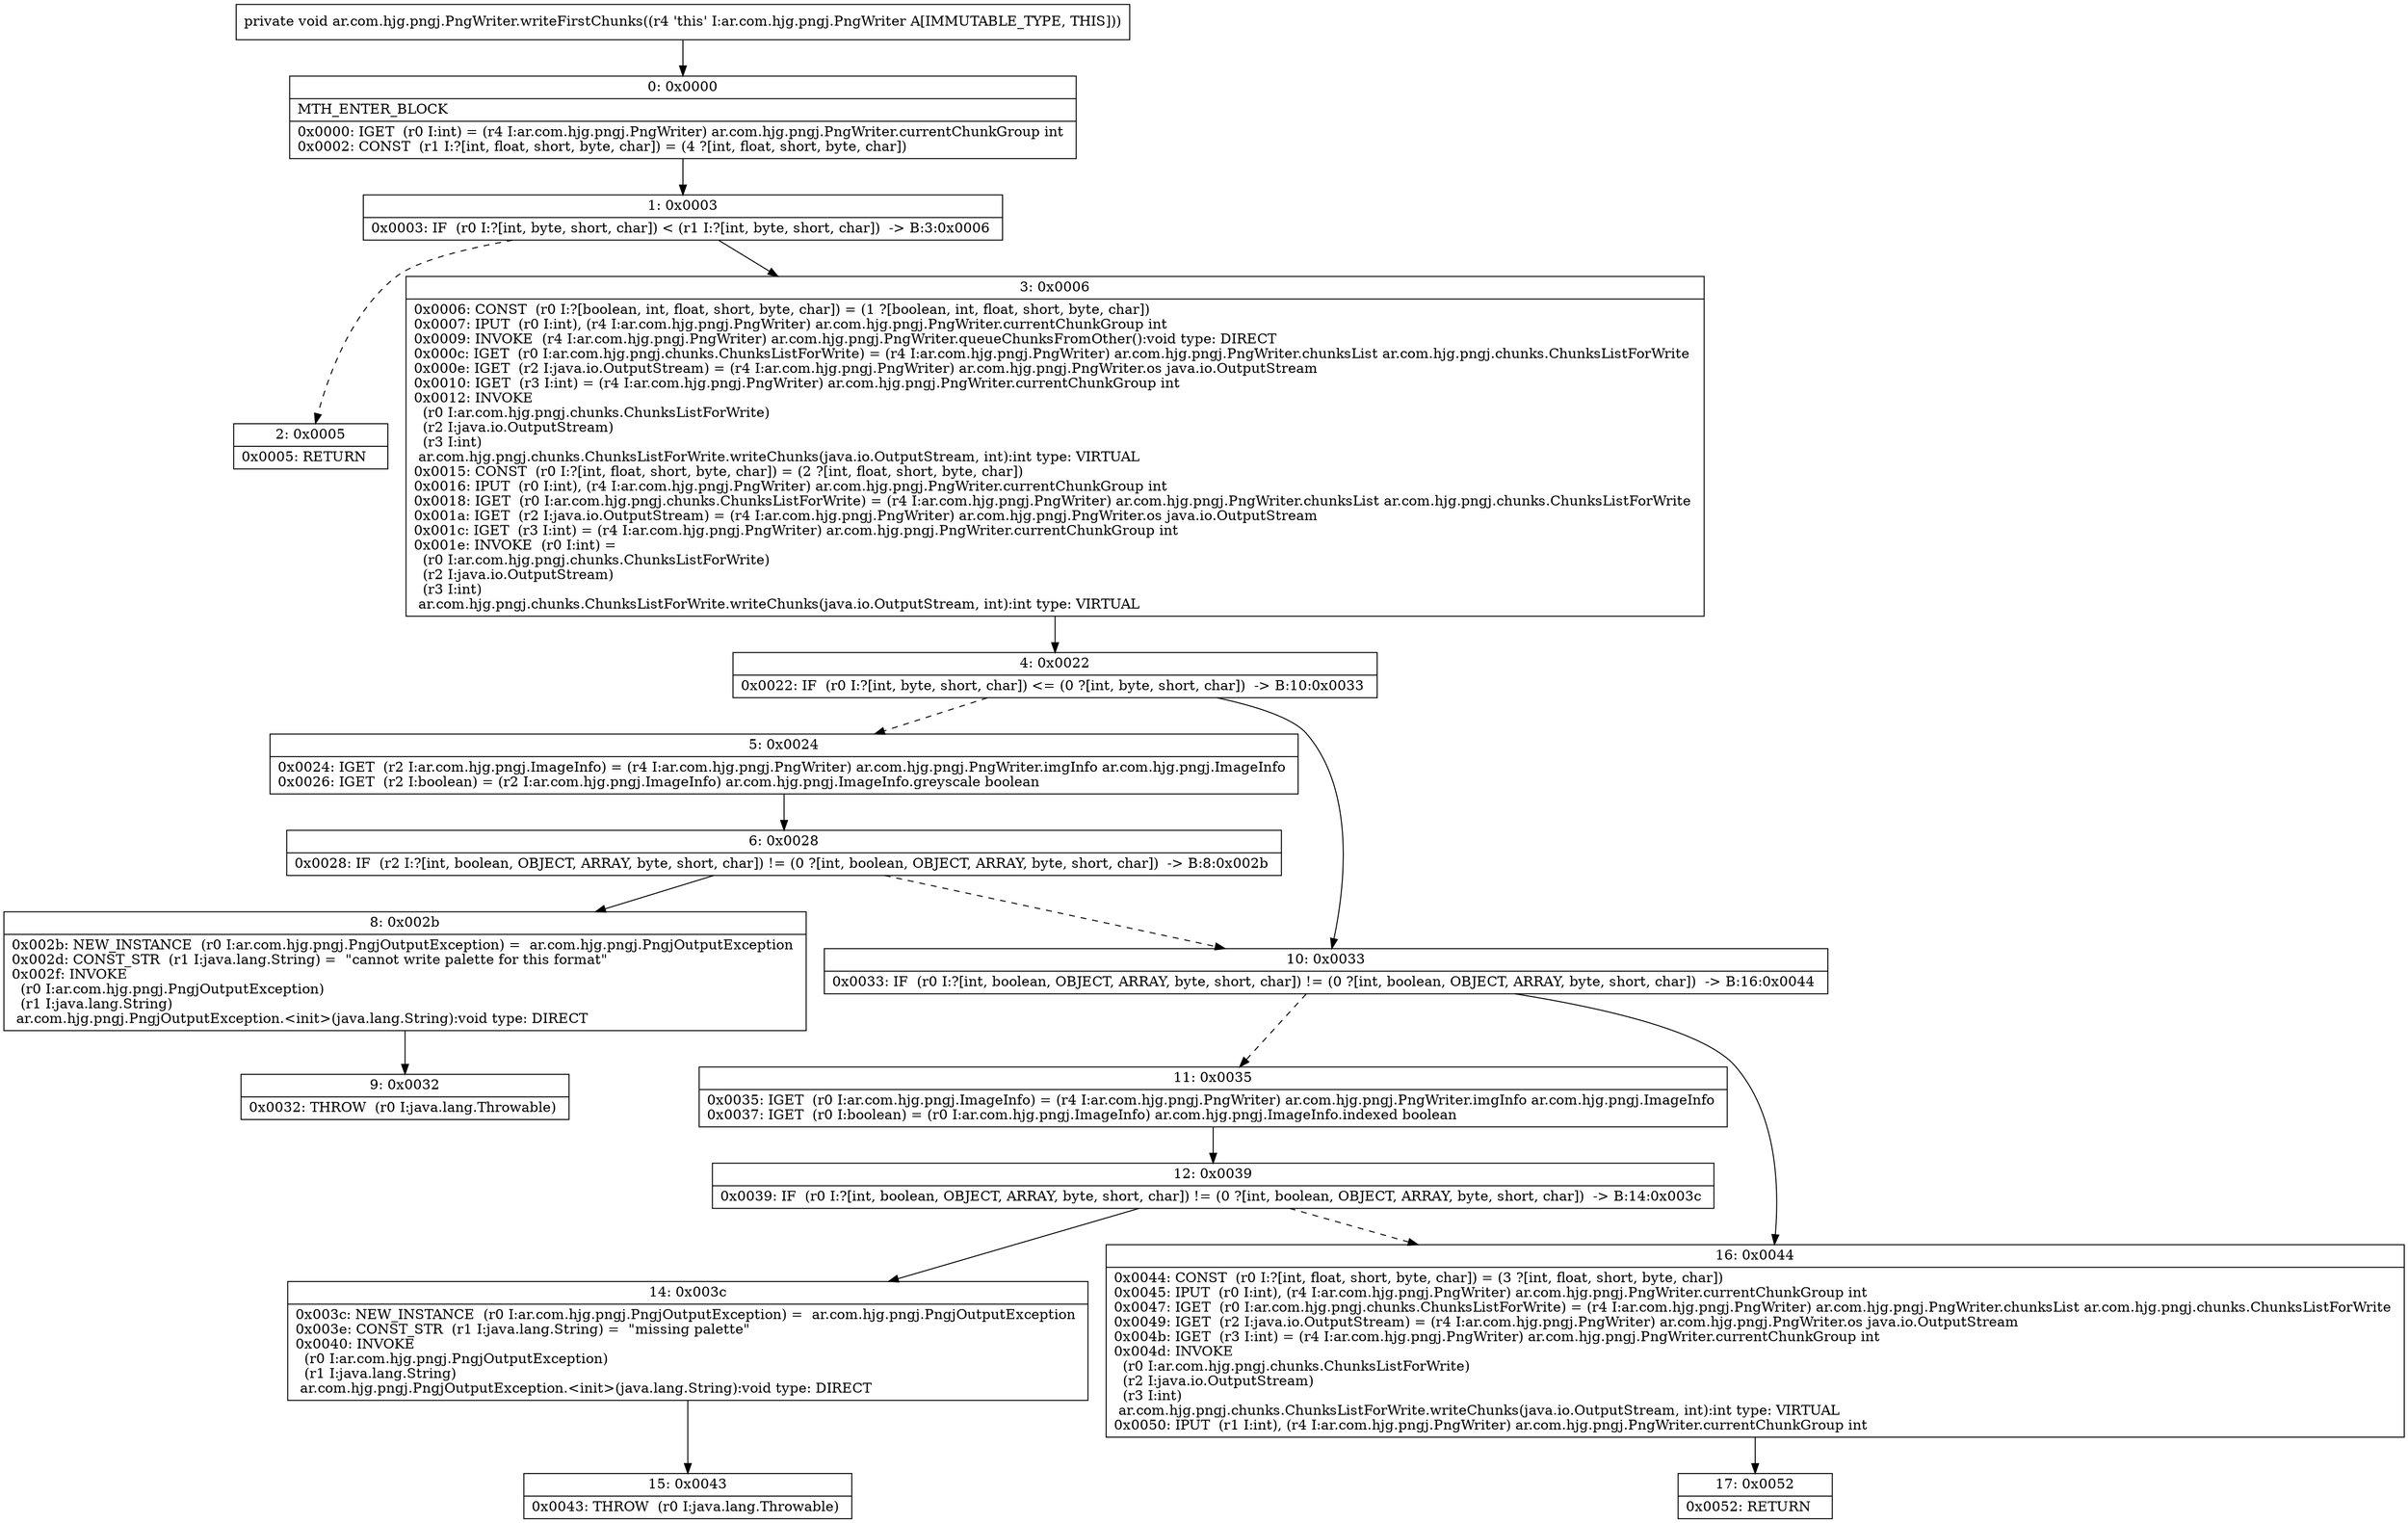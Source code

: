 digraph "CFG forar.com.hjg.pngj.PngWriter.writeFirstChunks()V" {
Node_0 [shape=record,label="{0\:\ 0x0000|MTH_ENTER_BLOCK\l|0x0000: IGET  (r0 I:int) = (r4 I:ar.com.hjg.pngj.PngWriter) ar.com.hjg.pngj.PngWriter.currentChunkGroup int \l0x0002: CONST  (r1 I:?[int, float, short, byte, char]) = (4 ?[int, float, short, byte, char]) \l}"];
Node_1 [shape=record,label="{1\:\ 0x0003|0x0003: IF  (r0 I:?[int, byte, short, char]) \< (r1 I:?[int, byte, short, char])  \-\> B:3:0x0006 \l}"];
Node_2 [shape=record,label="{2\:\ 0x0005|0x0005: RETURN   \l}"];
Node_3 [shape=record,label="{3\:\ 0x0006|0x0006: CONST  (r0 I:?[boolean, int, float, short, byte, char]) = (1 ?[boolean, int, float, short, byte, char]) \l0x0007: IPUT  (r0 I:int), (r4 I:ar.com.hjg.pngj.PngWriter) ar.com.hjg.pngj.PngWriter.currentChunkGroup int \l0x0009: INVOKE  (r4 I:ar.com.hjg.pngj.PngWriter) ar.com.hjg.pngj.PngWriter.queueChunksFromOther():void type: DIRECT \l0x000c: IGET  (r0 I:ar.com.hjg.pngj.chunks.ChunksListForWrite) = (r4 I:ar.com.hjg.pngj.PngWriter) ar.com.hjg.pngj.PngWriter.chunksList ar.com.hjg.pngj.chunks.ChunksListForWrite \l0x000e: IGET  (r2 I:java.io.OutputStream) = (r4 I:ar.com.hjg.pngj.PngWriter) ar.com.hjg.pngj.PngWriter.os java.io.OutputStream \l0x0010: IGET  (r3 I:int) = (r4 I:ar.com.hjg.pngj.PngWriter) ar.com.hjg.pngj.PngWriter.currentChunkGroup int \l0x0012: INVOKE  \l  (r0 I:ar.com.hjg.pngj.chunks.ChunksListForWrite)\l  (r2 I:java.io.OutputStream)\l  (r3 I:int)\l ar.com.hjg.pngj.chunks.ChunksListForWrite.writeChunks(java.io.OutputStream, int):int type: VIRTUAL \l0x0015: CONST  (r0 I:?[int, float, short, byte, char]) = (2 ?[int, float, short, byte, char]) \l0x0016: IPUT  (r0 I:int), (r4 I:ar.com.hjg.pngj.PngWriter) ar.com.hjg.pngj.PngWriter.currentChunkGroup int \l0x0018: IGET  (r0 I:ar.com.hjg.pngj.chunks.ChunksListForWrite) = (r4 I:ar.com.hjg.pngj.PngWriter) ar.com.hjg.pngj.PngWriter.chunksList ar.com.hjg.pngj.chunks.ChunksListForWrite \l0x001a: IGET  (r2 I:java.io.OutputStream) = (r4 I:ar.com.hjg.pngj.PngWriter) ar.com.hjg.pngj.PngWriter.os java.io.OutputStream \l0x001c: IGET  (r3 I:int) = (r4 I:ar.com.hjg.pngj.PngWriter) ar.com.hjg.pngj.PngWriter.currentChunkGroup int \l0x001e: INVOKE  (r0 I:int) = \l  (r0 I:ar.com.hjg.pngj.chunks.ChunksListForWrite)\l  (r2 I:java.io.OutputStream)\l  (r3 I:int)\l ar.com.hjg.pngj.chunks.ChunksListForWrite.writeChunks(java.io.OutputStream, int):int type: VIRTUAL \l}"];
Node_4 [shape=record,label="{4\:\ 0x0022|0x0022: IF  (r0 I:?[int, byte, short, char]) \<= (0 ?[int, byte, short, char])  \-\> B:10:0x0033 \l}"];
Node_5 [shape=record,label="{5\:\ 0x0024|0x0024: IGET  (r2 I:ar.com.hjg.pngj.ImageInfo) = (r4 I:ar.com.hjg.pngj.PngWriter) ar.com.hjg.pngj.PngWriter.imgInfo ar.com.hjg.pngj.ImageInfo \l0x0026: IGET  (r2 I:boolean) = (r2 I:ar.com.hjg.pngj.ImageInfo) ar.com.hjg.pngj.ImageInfo.greyscale boolean \l}"];
Node_6 [shape=record,label="{6\:\ 0x0028|0x0028: IF  (r2 I:?[int, boolean, OBJECT, ARRAY, byte, short, char]) != (0 ?[int, boolean, OBJECT, ARRAY, byte, short, char])  \-\> B:8:0x002b \l}"];
Node_8 [shape=record,label="{8\:\ 0x002b|0x002b: NEW_INSTANCE  (r0 I:ar.com.hjg.pngj.PngjOutputException) =  ar.com.hjg.pngj.PngjOutputException \l0x002d: CONST_STR  (r1 I:java.lang.String) =  \"cannot write palette for this format\" \l0x002f: INVOKE  \l  (r0 I:ar.com.hjg.pngj.PngjOutputException)\l  (r1 I:java.lang.String)\l ar.com.hjg.pngj.PngjOutputException.\<init\>(java.lang.String):void type: DIRECT \l}"];
Node_9 [shape=record,label="{9\:\ 0x0032|0x0032: THROW  (r0 I:java.lang.Throwable) \l}"];
Node_10 [shape=record,label="{10\:\ 0x0033|0x0033: IF  (r0 I:?[int, boolean, OBJECT, ARRAY, byte, short, char]) != (0 ?[int, boolean, OBJECT, ARRAY, byte, short, char])  \-\> B:16:0x0044 \l}"];
Node_11 [shape=record,label="{11\:\ 0x0035|0x0035: IGET  (r0 I:ar.com.hjg.pngj.ImageInfo) = (r4 I:ar.com.hjg.pngj.PngWriter) ar.com.hjg.pngj.PngWriter.imgInfo ar.com.hjg.pngj.ImageInfo \l0x0037: IGET  (r0 I:boolean) = (r0 I:ar.com.hjg.pngj.ImageInfo) ar.com.hjg.pngj.ImageInfo.indexed boolean \l}"];
Node_12 [shape=record,label="{12\:\ 0x0039|0x0039: IF  (r0 I:?[int, boolean, OBJECT, ARRAY, byte, short, char]) != (0 ?[int, boolean, OBJECT, ARRAY, byte, short, char])  \-\> B:14:0x003c \l}"];
Node_14 [shape=record,label="{14\:\ 0x003c|0x003c: NEW_INSTANCE  (r0 I:ar.com.hjg.pngj.PngjOutputException) =  ar.com.hjg.pngj.PngjOutputException \l0x003e: CONST_STR  (r1 I:java.lang.String) =  \"missing palette\" \l0x0040: INVOKE  \l  (r0 I:ar.com.hjg.pngj.PngjOutputException)\l  (r1 I:java.lang.String)\l ar.com.hjg.pngj.PngjOutputException.\<init\>(java.lang.String):void type: DIRECT \l}"];
Node_15 [shape=record,label="{15\:\ 0x0043|0x0043: THROW  (r0 I:java.lang.Throwable) \l}"];
Node_16 [shape=record,label="{16\:\ 0x0044|0x0044: CONST  (r0 I:?[int, float, short, byte, char]) = (3 ?[int, float, short, byte, char]) \l0x0045: IPUT  (r0 I:int), (r4 I:ar.com.hjg.pngj.PngWriter) ar.com.hjg.pngj.PngWriter.currentChunkGroup int \l0x0047: IGET  (r0 I:ar.com.hjg.pngj.chunks.ChunksListForWrite) = (r4 I:ar.com.hjg.pngj.PngWriter) ar.com.hjg.pngj.PngWriter.chunksList ar.com.hjg.pngj.chunks.ChunksListForWrite \l0x0049: IGET  (r2 I:java.io.OutputStream) = (r4 I:ar.com.hjg.pngj.PngWriter) ar.com.hjg.pngj.PngWriter.os java.io.OutputStream \l0x004b: IGET  (r3 I:int) = (r4 I:ar.com.hjg.pngj.PngWriter) ar.com.hjg.pngj.PngWriter.currentChunkGroup int \l0x004d: INVOKE  \l  (r0 I:ar.com.hjg.pngj.chunks.ChunksListForWrite)\l  (r2 I:java.io.OutputStream)\l  (r3 I:int)\l ar.com.hjg.pngj.chunks.ChunksListForWrite.writeChunks(java.io.OutputStream, int):int type: VIRTUAL \l0x0050: IPUT  (r1 I:int), (r4 I:ar.com.hjg.pngj.PngWriter) ar.com.hjg.pngj.PngWriter.currentChunkGroup int \l}"];
Node_17 [shape=record,label="{17\:\ 0x0052|0x0052: RETURN   \l}"];
MethodNode[shape=record,label="{private void ar.com.hjg.pngj.PngWriter.writeFirstChunks((r4 'this' I:ar.com.hjg.pngj.PngWriter A[IMMUTABLE_TYPE, THIS])) }"];
MethodNode -> Node_0;
Node_0 -> Node_1;
Node_1 -> Node_2[style=dashed];
Node_1 -> Node_3;
Node_3 -> Node_4;
Node_4 -> Node_5[style=dashed];
Node_4 -> Node_10;
Node_5 -> Node_6;
Node_6 -> Node_8;
Node_6 -> Node_10[style=dashed];
Node_8 -> Node_9;
Node_10 -> Node_11[style=dashed];
Node_10 -> Node_16;
Node_11 -> Node_12;
Node_12 -> Node_14;
Node_12 -> Node_16[style=dashed];
Node_14 -> Node_15;
Node_16 -> Node_17;
}

